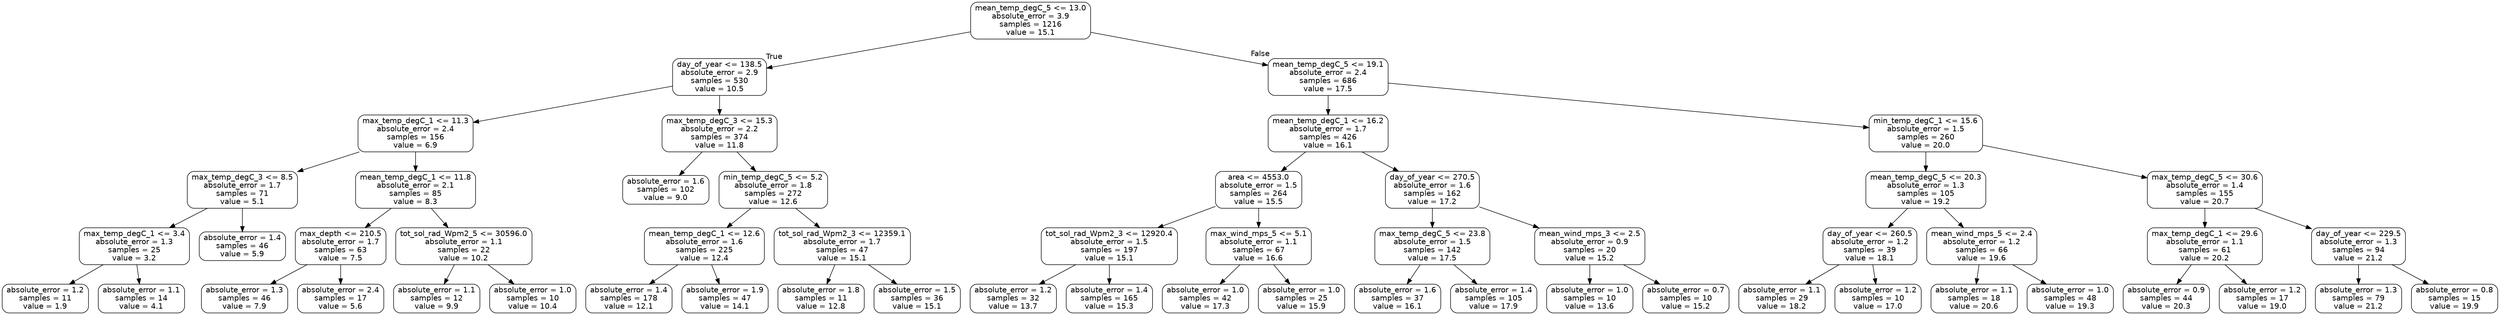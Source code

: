 digraph Tree {
node [shape=box, style="rounded", color="black", fontname="helvetica"] ;
edge [fontname="helvetica"] ;
0 [label="mean_temp_degC_5 <= 13.0\nabsolute_error = 3.9\nsamples = 1216\nvalue = 15.1"] ;
1 [label="day_of_year <= 138.5\nabsolute_error = 2.9\nsamples = 530\nvalue = 10.5"] ;
0 -> 1 [labeldistance=2.5, labelangle=45, headlabel="True"] ;
2 [label="max_temp_degC_1 <= 11.3\nabsolute_error = 2.4\nsamples = 156\nvalue = 6.9"] ;
1 -> 2 ;
3 [label="max_temp_degC_3 <= 8.5\nabsolute_error = 1.7\nsamples = 71\nvalue = 5.1"] ;
2 -> 3 ;
4 [label="max_temp_degC_1 <= 3.4\nabsolute_error = 1.3\nsamples = 25\nvalue = 3.2"] ;
3 -> 4 ;
5 [label="absolute_error = 1.2\nsamples = 11\nvalue = 1.9"] ;
4 -> 5 ;
6 [label="absolute_error = 1.1\nsamples = 14\nvalue = 4.1"] ;
4 -> 6 ;
7 [label="absolute_error = 1.4\nsamples = 46\nvalue = 5.9"] ;
3 -> 7 ;
8 [label="mean_temp_degC_1 <= 11.8\nabsolute_error = 2.1\nsamples = 85\nvalue = 8.3"] ;
2 -> 8 ;
9 [label="max_depth <= 210.5\nabsolute_error = 1.7\nsamples = 63\nvalue = 7.5"] ;
8 -> 9 ;
10 [label="absolute_error = 1.3\nsamples = 46\nvalue = 7.9"] ;
9 -> 10 ;
11 [label="absolute_error = 2.4\nsamples = 17\nvalue = 5.6"] ;
9 -> 11 ;
12 [label="tot_sol_rad_Wpm2_5 <= 30596.0\nabsolute_error = 1.1\nsamples = 22\nvalue = 10.2"] ;
8 -> 12 ;
13 [label="absolute_error = 1.1\nsamples = 12\nvalue = 9.9"] ;
12 -> 13 ;
14 [label="absolute_error = 1.0\nsamples = 10\nvalue = 10.4"] ;
12 -> 14 ;
15 [label="max_temp_degC_3 <= 15.3\nabsolute_error = 2.2\nsamples = 374\nvalue = 11.8"] ;
1 -> 15 ;
16 [label="absolute_error = 1.6\nsamples = 102\nvalue = 9.0"] ;
15 -> 16 ;
17 [label="min_temp_degC_5 <= 5.2\nabsolute_error = 1.8\nsamples = 272\nvalue = 12.6"] ;
15 -> 17 ;
18 [label="mean_temp_degC_1 <= 12.6\nabsolute_error = 1.6\nsamples = 225\nvalue = 12.4"] ;
17 -> 18 ;
19 [label="absolute_error = 1.4\nsamples = 178\nvalue = 12.1"] ;
18 -> 19 ;
20 [label="absolute_error = 1.9\nsamples = 47\nvalue = 14.1"] ;
18 -> 20 ;
21 [label="tot_sol_rad_Wpm2_3 <= 12359.1\nabsolute_error = 1.7\nsamples = 47\nvalue = 15.1"] ;
17 -> 21 ;
22 [label="absolute_error = 1.8\nsamples = 11\nvalue = 12.8"] ;
21 -> 22 ;
23 [label="absolute_error = 1.5\nsamples = 36\nvalue = 15.1"] ;
21 -> 23 ;
24 [label="mean_temp_degC_5 <= 19.1\nabsolute_error = 2.4\nsamples = 686\nvalue = 17.5"] ;
0 -> 24 [labeldistance=2.5, labelangle=-45, headlabel="False"] ;
25 [label="mean_temp_degC_1 <= 16.2\nabsolute_error = 1.7\nsamples = 426\nvalue = 16.1"] ;
24 -> 25 ;
26 [label="area <= 4553.0\nabsolute_error = 1.5\nsamples = 264\nvalue = 15.5"] ;
25 -> 26 ;
27 [label="tot_sol_rad_Wpm2_3 <= 12920.4\nabsolute_error = 1.5\nsamples = 197\nvalue = 15.1"] ;
26 -> 27 ;
28 [label="absolute_error = 1.2\nsamples = 32\nvalue = 13.7"] ;
27 -> 28 ;
29 [label="absolute_error = 1.4\nsamples = 165\nvalue = 15.3"] ;
27 -> 29 ;
30 [label="max_wind_mps_5 <= 5.1\nabsolute_error = 1.1\nsamples = 67\nvalue = 16.6"] ;
26 -> 30 ;
31 [label="absolute_error = 1.0\nsamples = 42\nvalue = 17.3"] ;
30 -> 31 ;
32 [label="absolute_error = 1.0\nsamples = 25\nvalue = 15.9"] ;
30 -> 32 ;
33 [label="day_of_year <= 270.5\nabsolute_error = 1.6\nsamples = 162\nvalue = 17.2"] ;
25 -> 33 ;
34 [label="max_temp_degC_5 <= 23.8\nabsolute_error = 1.5\nsamples = 142\nvalue = 17.5"] ;
33 -> 34 ;
35 [label="absolute_error = 1.6\nsamples = 37\nvalue = 16.1"] ;
34 -> 35 ;
36 [label="absolute_error = 1.4\nsamples = 105\nvalue = 17.9"] ;
34 -> 36 ;
37 [label="mean_wind_mps_3 <= 2.5\nabsolute_error = 0.9\nsamples = 20\nvalue = 15.2"] ;
33 -> 37 ;
38 [label="absolute_error = 1.0\nsamples = 10\nvalue = 13.6"] ;
37 -> 38 ;
39 [label="absolute_error = 0.7\nsamples = 10\nvalue = 15.2"] ;
37 -> 39 ;
40 [label="min_temp_degC_1 <= 15.6\nabsolute_error = 1.5\nsamples = 260\nvalue = 20.0"] ;
24 -> 40 ;
41 [label="mean_temp_degC_5 <= 20.3\nabsolute_error = 1.3\nsamples = 105\nvalue = 19.2"] ;
40 -> 41 ;
42 [label="day_of_year <= 260.5\nabsolute_error = 1.2\nsamples = 39\nvalue = 18.1"] ;
41 -> 42 ;
43 [label="absolute_error = 1.1\nsamples = 29\nvalue = 18.2"] ;
42 -> 43 ;
44 [label="absolute_error = 1.2\nsamples = 10\nvalue = 17.0"] ;
42 -> 44 ;
45 [label="mean_wind_mps_5 <= 2.4\nabsolute_error = 1.2\nsamples = 66\nvalue = 19.6"] ;
41 -> 45 ;
46 [label="absolute_error = 1.1\nsamples = 18\nvalue = 20.6"] ;
45 -> 46 ;
47 [label="absolute_error = 1.0\nsamples = 48\nvalue = 19.3"] ;
45 -> 47 ;
48 [label="max_temp_degC_5 <= 30.6\nabsolute_error = 1.4\nsamples = 155\nvalue = 20.7"] ;
40 -> 48 ;
49 [label="max_temp_degC_1 <= 29.6\nabsolute_error = 1.1\nsamples = 61\nvalue = 20.2"] ;
48 -> 49 ;
50 [label="absolute_error = 0.9\nsamples = 44\nvalue = 20.3"] ;
49 -> 50 ;
51 [label="absolute_error = 1.2\nsamples = 17\nvalue = 19.0"] ;
49 -> 51 ;
52 [label="day_of_year <= 229.5\nabsolute_error = 1.3\nsamples = 94\nvalue = 21.2"] ;
48 -> 52 ;
53 [label="absolute_error = 1.3\nsamples = 79\nvalue = 21.2"] ;
52 -> 53 ;
54 [label="absolute_error = 0.8\nsamples = 15\nvalue = 19.9"] ;
52 -> 54 ;
}